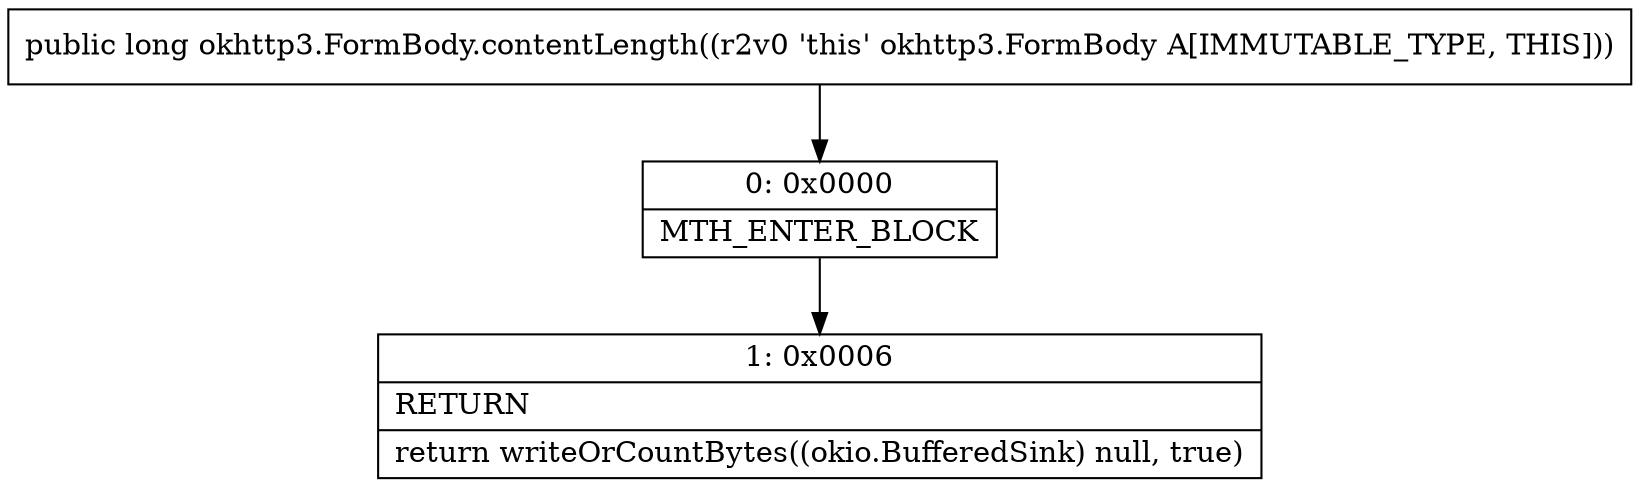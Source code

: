 digraph "CFG forokhttp3.FormBody.contentLength()J" {
Node_0 [shape=record,label="{0\:\ 0x0000|MTH_ENTER_BLOCK\l}"];
Node_1 [shape=record,label="{1\:\ 0x0006|RETURN\l|return writeOrCountBytes((okio.BufferedSink) null, true)\l}"];
MethodNode[shape=record,label="{public long okhttp3.FormBody.contentLength((r2v0 'this' okhttp3.FormBody A[IMMUTABLE_TYPE, THIS])) }"];
MethodNode -> Node_0;
Node_0 -> Node_1;
}

